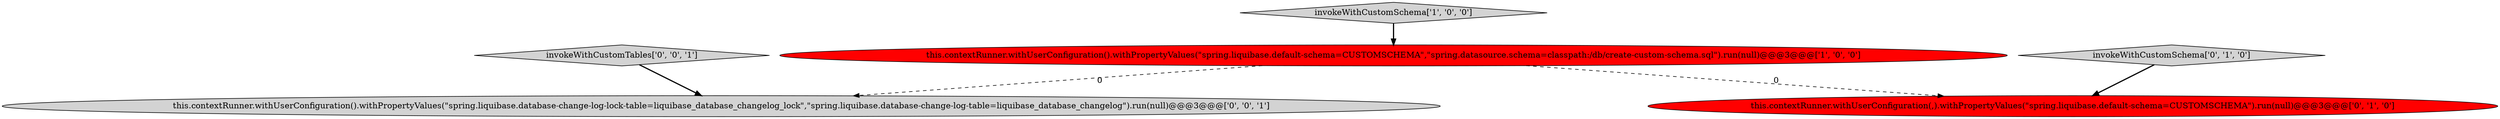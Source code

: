 digraph {
1 [style = filled, label = "this.contextRunner.withUserConfiguration().withPropertyValues(\"spring.liquibase.default-schema=CUSTOMSCHEMA\",\"spring.datasource.schema=classpath:/db/create-custom-schema.sql\").run(null)@@@3@@@['1', '0', '0']", fillcolor = red, shape = ellipse image = "AAA1AAABBB1BBB"];
5 [style = filled, label = "invokeWithCustomTables['0', '0', '1']", fillcolor = lightgray, shape = diamond image = "AAA0AAABBB3BBB"];
4 [style = filled, label = "this.contextRunner.withUserConfiguration().withPropertyValues(\"spring.liquibase.database-change-log-lock-table=liquibase_database_changelog_lock\",\"spring.liquibase.database-change-log-table=liquibase_database_changelog\").run(null)@@@3@@@['0', '0', '1']", fillcolor = lightgray, shape = ellipse image = "AAA0AAABBB3BBB"];
3 [style = filled, label = "this.contextRunner.withUserConfiguration(,).withPropertyValues(\"spring.liquibase.default-schema=CUSTOMSCHEMA\").run(null)@@@3@@@['0', '1', '0']", fillcolor = red, shape = ellipse image = "AAA1AAABBB2BBB"];
2 [style = filled, label = "invokeWithCustomSchema['0', '1', '0']", fillcolor = lightgray, shape = diamond image = "AAA0AAABBB2BBB"];
0 [style = filled, label = "invokeWithCustomSchema['1', '0', '0']", fillcolor = lightgray, shape = diamond image = "AAA0AAABBB1BBB"];
1->4 [style = dashed, label="0"];
1->3 [style = dashed, label="0"];
0->1 [style = bold, label=""];
5->4 [style = bold, label=""];
2->3 [style = bold, label=""];
}
